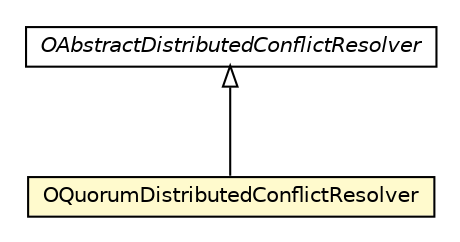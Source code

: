 #!/usr/local/bin/dot
#
# Class diagram 
# Generated by UMLGraph version R5_6-24-gf6e263 (http://www.umlgraph.org/)
#

digraph G {
	edge [fontname="Helvetica",fontsize=10,labelfontname="Helvetica",labelfontsize=10];
	node [fontname="Helvetica",fontsize=10,shape=plaintext];
	nodesep=0.25;
	ranksep=0.5;
	// com.orientechnologies.orient.server.distributed.conflict.OAbstractDistributedConflictResolver
	c2936121 [label=<<table title="com.orientechnologies.orient.server.distributed.conflict.OAbstractDistributedConflictResolver" border="0" cellborder="1" cellspacing="0" cellpadding="2" port="p" href="./OAbstractDistributedConflictResolver.html">
		<tr><td><table border="0" cellspacing="0" cellpadding="1">
<tr><td align="center" balign="center"><font face="Helvetica-Oblique"> OAbstractDistributedConflictResolver </font></td></tr>
		</table></td></tr>
		</table>>, URL="./OAbstractDistributedConflictResolver.html", fontname="Helvetica", fontcolor="black", fontsize=10.0];
	// com.orientechnologies.orient.server.distributed.conflict.OQuorumDistributedConflictResolver
	c2936128 [label=<<table title="com.orientechnologies.orient.server.distributed.conflict.OQuorumDistributedConflictResolver" border="0" cellborder="1" cellspacing="0" cellpadding="2" port="p" bgcolor="lemonChiffon" href="./OQuorumDistributedConflictResolver.html">
		<tr><td><table border="0" cellspacing="0" cellpadding="1">
<tr><td align="center" balign="center"> OQuorumDistributedConflictResolver </td></tr>
		</table></td></tr>
		</table>>, URL="./OQuorumDistributedConflictResolver.html", fontname="Helvetica", fontcolor="black", fontsize=10.0];
	//com.orientechnologies.orient.server.distributed.conflict.OQuorumDistributedConflictResolver extends com.orientechnologies.orient.server.distributed.conflict.OAbstractDistributedConflictResolver
	c2936121:p -> c2936128:p [dir=back,arrowtail=empty];
}

